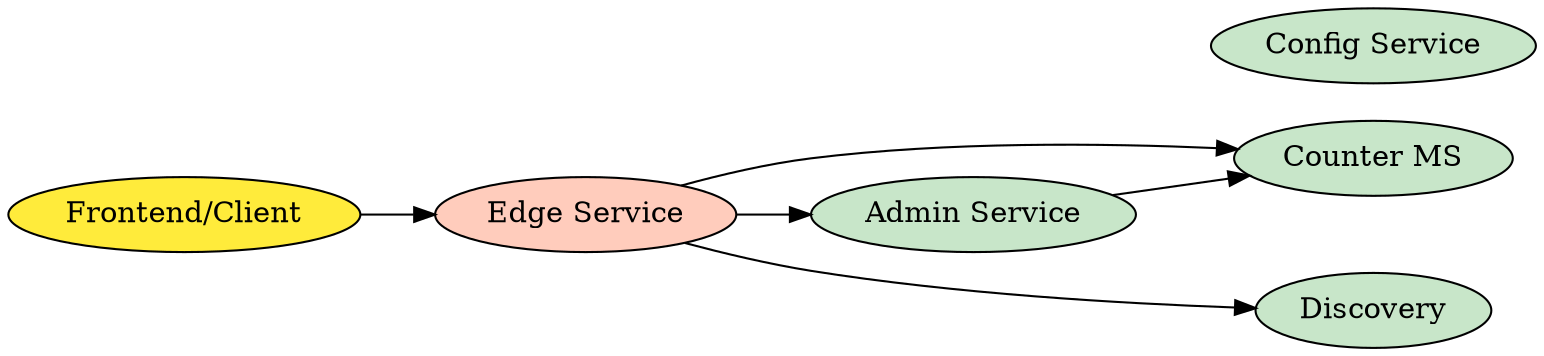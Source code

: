 //FROM: https://articles.microservices.com/an-alternative-way-of-visualizing-microservice-architecture-837cbee575c1
//run with: cat graphviz.dot | docker container run --rm -i vladgolubev/dot2png > file.png

digraph architecture {
  rankdir=LR;

  // Client-side Apps - #FFEB3B (yellow)
  node[fillcolor="#FFEB3B" style="filled" fontcolor="black"];
  front_end[label="Frontend/Client"];
  
  // Microservices - #C8E6C9 (light green)
  node[fillcolor="#C8E6C9" style="filled" fontcolor="black"];
  counter_ms[label="Counter MS"];
  discovery_service[label="Discovery"];
  admin_service[label="Admin Service"];
  config_service[label="Config Service"];

  // API Gateways - #FFCCBC (light orange)
  node[fillcolor="#FFCCBC" style="filled" fontcolor="black"];
  edge_service[label="Edge Service"];
  
  // 3rd-party APIs - #CFD8DC (light grey)
  node[fillcolor="#CFD8DC" style="filled" fontcolor="black"];
  
  
  subgraph client_side_apps {
      front_end -> {edge_service};
      
      {rank=same; front_end};
  }
  
  subgraph api_gateways {
      edge_service -> {admin_service, discovery_service, counter_ms};
      //user_service, admin_service, counter_ms -> discovery_service;
  }

  subgraph microservice {
      admin_service -> {counter_ms};
      {rank=same; discovery_service, counter_ms, config_service};

  }
  
}